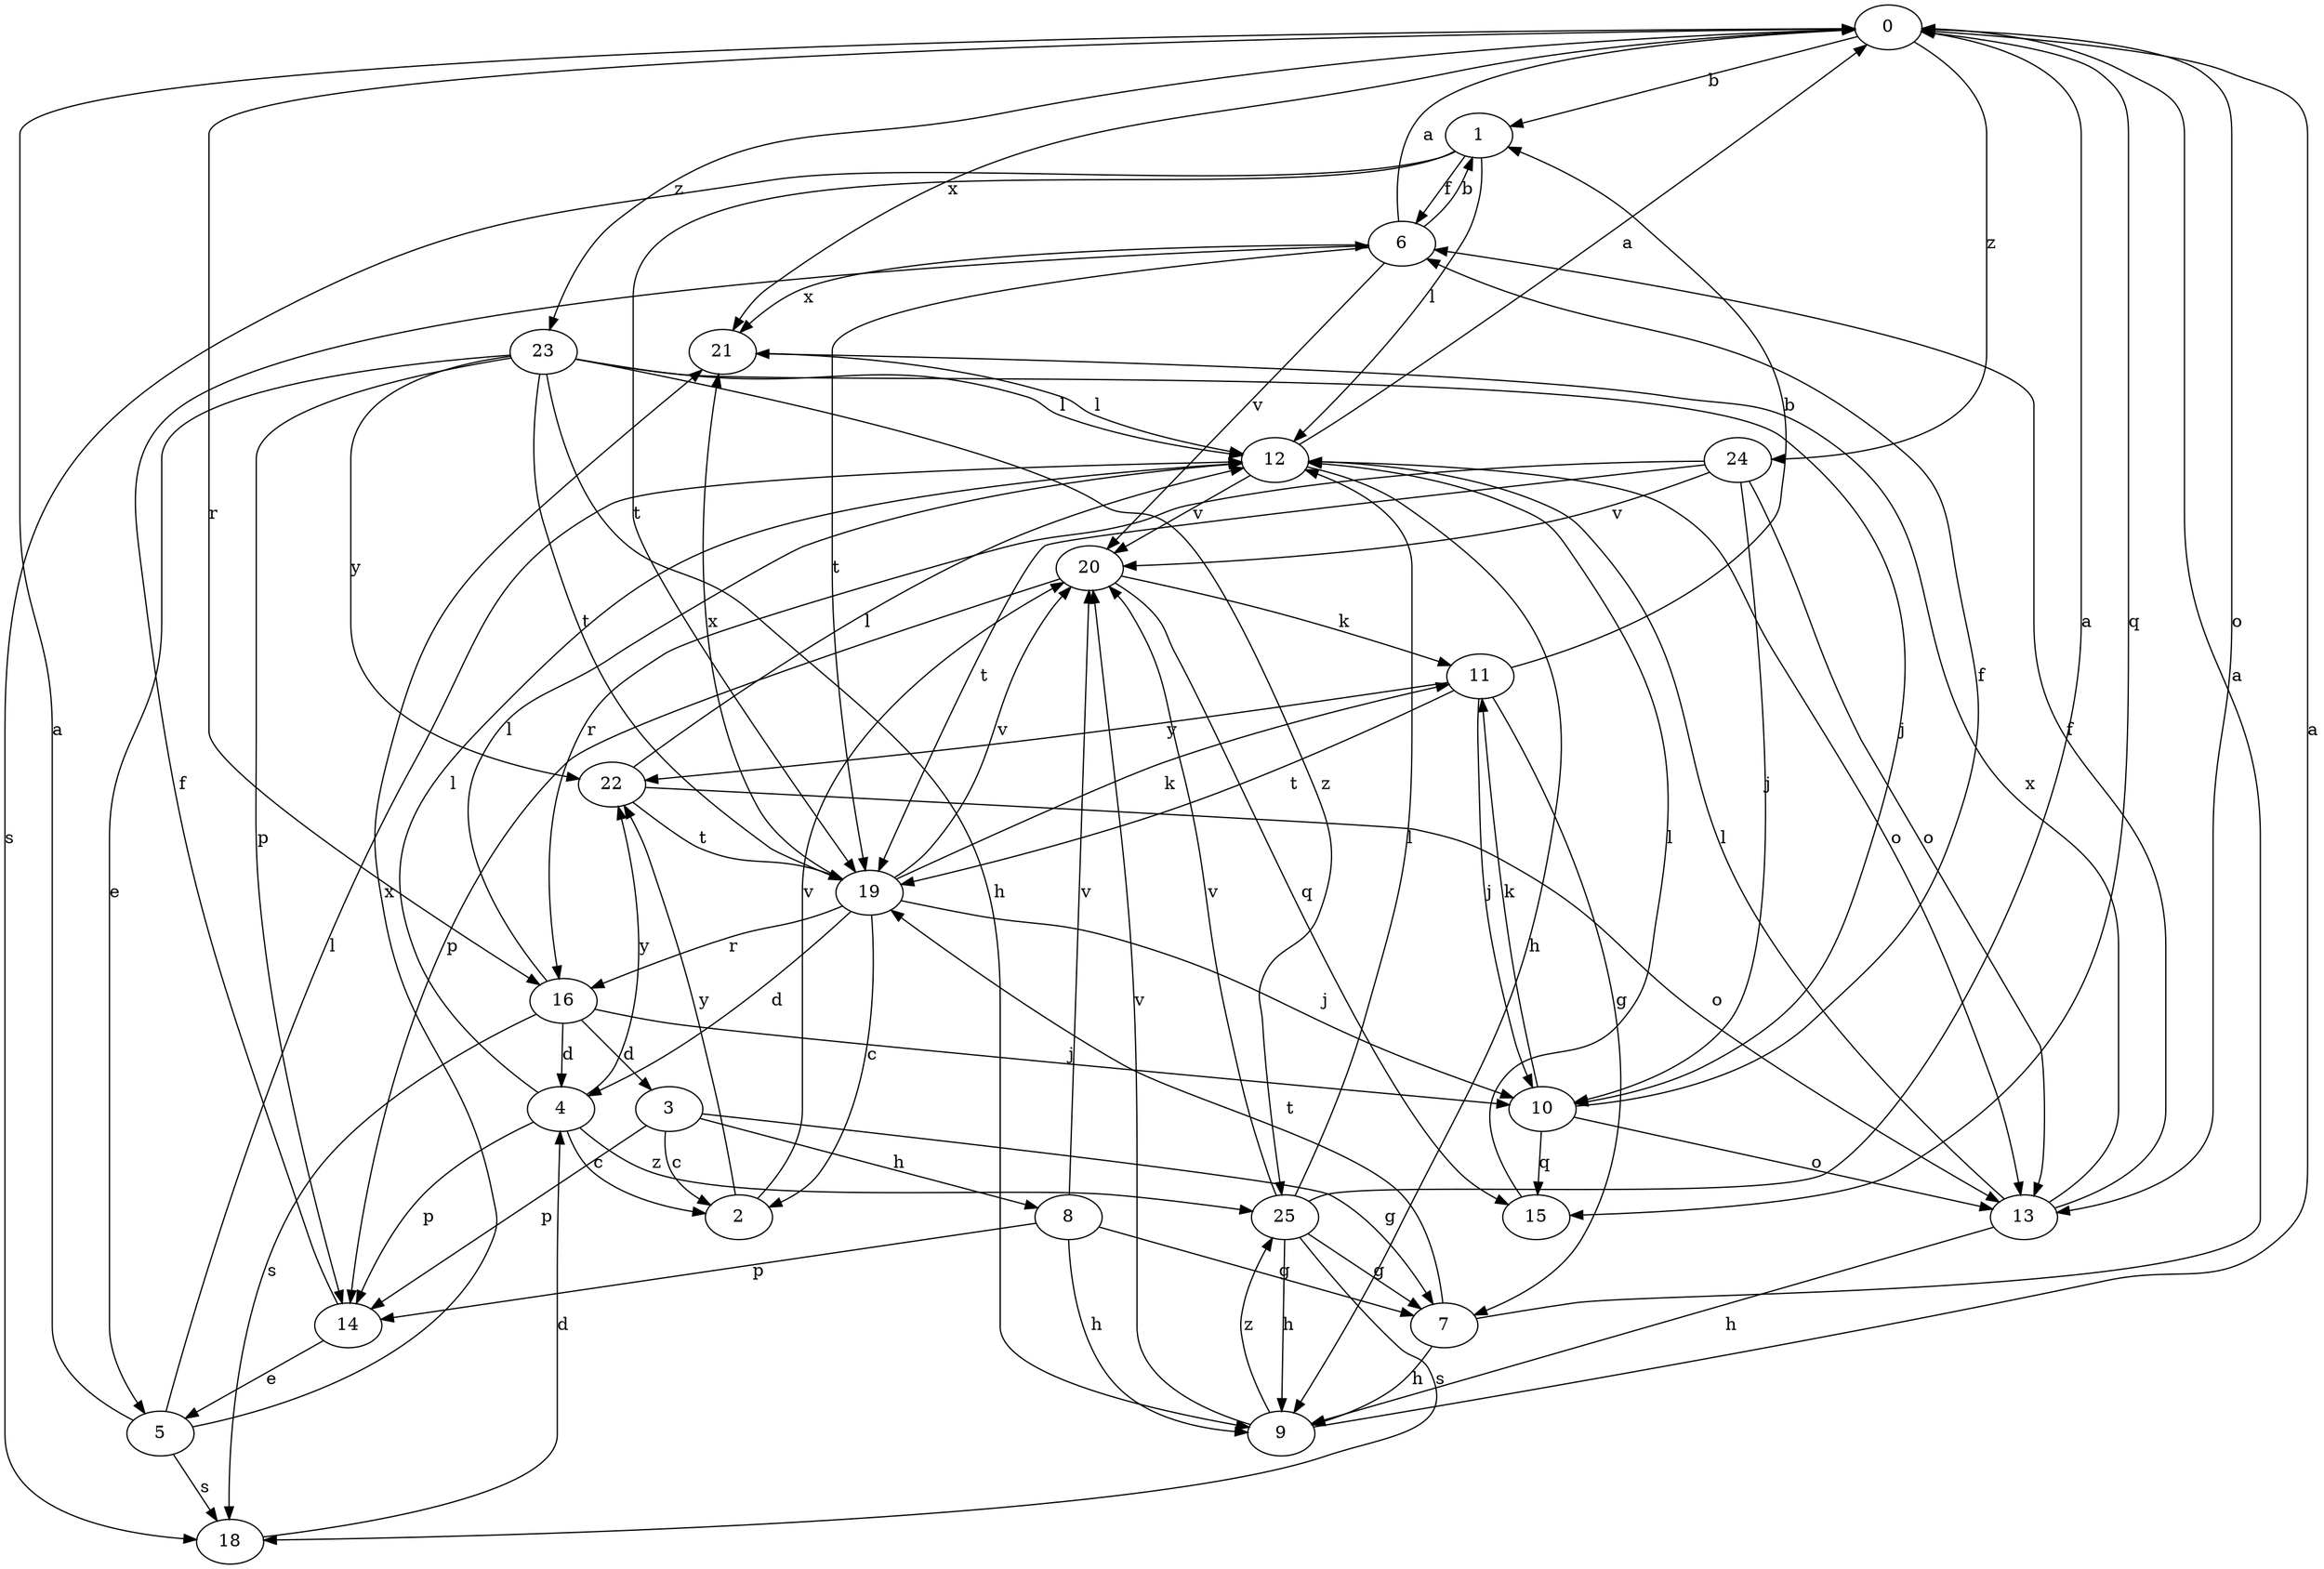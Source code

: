 strict digraph  {
0;
1;
2;
3;
4;
5;
6;
7;
8;
9;
10;
11;
12;
13;
14;
15;
16;
18;
19;
20;
21;
22;
23;
24;
25;
0 -> 1  [label=b];
0 -> 13  [label=o];
0 -> 15  [label=q];
0 -> 16  [label=r];
0 -> 21  [label=x];
0 -> 23  [label=z];
0 -> 24  [label=z];
1 -> 6  [label=f];
1 -> 12  [label=l];
1 -> 18  [label=s];
1 -> 19  [label=t];
2 -> 20  [label=v];
2 -> 22  [label=y];
3 -> 2  [label=c];
3 -> 7  [label=g];
3 -> 8  [label=h];
3 -> 14  [label=p];
4 -> 2  [label=c];
4 -> 12  [label=l];
4 -> 14  [label=p];
4 -> 22  [label=y];
4 -> 25  [label=z];
5 -> 0  [label=a];
5 -> 12  [label=l];
5 -> 18  [label=s];
5 -> 21  [label=x];
6 -> 0  [label=a];
6 -> 1  [label=b];
6 -> 19  [label=t];
6 -> 20  [label=v];
6 -> 21  [label=x];
7 -> 0  [label=a];
7 -> 9  [label=h];
7 -> 19  [label=t];
8 -> 7  [label=g];
8 -> 9  [label=h];
8 -> 14  [label=p];
8 -> 20  [label=v];
9 -> 0  [label=a];
9 -> 20  [label=v];
9 -> 25  [label=z];
10 -> 6  [label=f];
10 -> 11  [label=k];
10 -> 13  [label=o];
10 -> 15  [label=q];
11 -> 1  [label=b];
11 -> 7  [label=g];
11 -> 10  [label=j];
11 -> 19  [label=t];
11 -> 22  [label=y];
12 -> 0  [label=a];
12 -> 9  [label=h];
12 -> 13  [label=o];
12 -> 20  [label=v];
13 -> 6  [label=f];
13 -> 9  [label=h];
13 -> 12  [label=l];
13 -> 21  [label=x];
14 -> 5  [label=e];
14 -> 6  [label=f];
15 -> 12  [label=l];
16 -> 3  [label=d];
16 -> 4  [label=d];
16 -> 10  [label=j];
16 -> 12  [label=l];
16 -> 18  [label=s];
18 -> 4  [label=d];
19 -> 2  [label=c];
19 -> 4  [label=d];
19 -> 10  [label=j];
19 -> 11  [label=k];
19 -> 16  [label=r];
19 -> 20  [label=v];
19 -> 21  [label=x];
20 -> 11  [label=k];
20 -> 14  [label=p];
20 -> 15  [label=q];
21 -> 12  [label=l];
22 -> 12  [label=l];
22 -> 13  [label=o];
22 -> 19  [label=t];
23 -> 5  [label=e];
23 -> 9  [label=h];
23 -> 10  [label=j];
23 -> 12  [label=l];
23 -> 14  [label=p];
23 -> 19  [label=t];
23 -> 22  [label=y];
23 -> 25  [label=z];
24 -> 10  [label=j];
24 -> 13  [label=o];
24 -> 16  [label=r];
24 -> 19  [label=t];
24 -> 20  [label=v];
25 -> 0  [label=a];
25 -> 7  [label=g];
25 -> 9  [label=h];
25 -> 12  [label=l];
25 -> 18  [label=s];
25 -> 20  [label=v];
}
